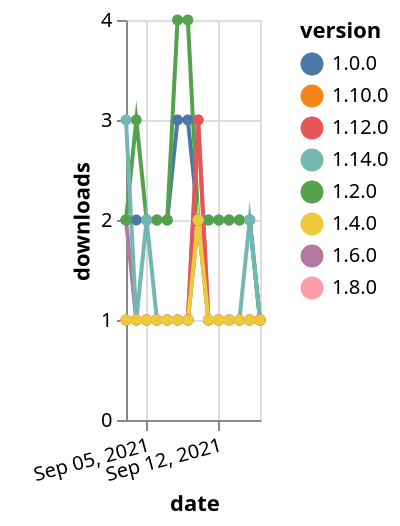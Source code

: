 {"$schema": "https://vega.github.io/schema/vega-lite/v5.json", "description": "A simple bar chart with embedded data.", "data": {"values": [{"date": "2021-09-03", "total": 203, "delta": 2, "version": "1.6.0"}, {"date": "2021-09-04", "total": 204, "delta": 1, "version": "1.6.0"}, {"date": "2021-09-05", "total": 205, "delta": 1, "version": "1.6.0"}, {"date": "2021-09-06", "total": 206, "delta": 1, "version": "1.6.0"}, {"date": "2021-09-07", "total": 207, "delta": 1, "version": "1.6.0"}, {"date": "2021-09-08", "total": 208, "delta": 1, "version": "1.6.0"}, {"date": "2021-09-09", "total": 209, "delta": 1, "version": "1.6.0"}, {"date": "2021-09-10", "total": 212, "delta": 3, "version": "1.6.0"}, {"date": "2021-09-11", "total": 213, "delta": 1, "version": "1.6.0"}, {"date": "2021-09-12", "total": 214, "delta": 1, "version": "1.6.0"}, {"date": "2021-09-13", "total": 215, "delta": 1, "version": "1.6.0"}, {"date": "2021-09-14", "total": 216, "delta": 1, "version": "1.6.0"}, {"date": "2021-09-15", "total": 217, "delta": 1, "version": "1.6.0"}, {"date": "2021-09-16", "total": 218, "delta": 1, "version": "1.6.0"}, {"date": "2021-09-03", "total": 187, "delta": 1, "version": "1.8.0"}, {"date": "2021-09-04", "total": 188, "delta": 1, "version": "1.8.0"}, {"date": "2021-09-05", "total": 189, "delta": 1, "version": "1.8.0"}, {"date": "2021-09-06", "total": 190, "delta": 1, "version": "1.8.0"}, {"date": "2021-09-07", "total": 191, "delta": 1, "version": "1.8.0"}, {"date": "2021-09-08", "total": 192, "delta": 1, "version": "1.8.0"}, {"date": "2021-09-09", "total": 193, "delta": 1, "version": "1.8.0"}, {"date": "2021-09-10", "total": 195, "delta": 2, "version": "1.8.0"}, {"date": "2021-09-11", "total": 196, "delta": 1, "version": "1.8.0"}, {"date": "2021-09-12", "total": 197, "delta": 1, "version": "1.8.0"}, {"date": "2021-09-13", "total": 198, "delta": 1, "version": "1.8.0"}, {"date": "2021-09-14", "total": 199, "delta": 1, "version": "1.8.0"}, {"date": "2021-09-15", "total": 200, "delta": 1, "version": "1.8.0"}, {"date": "2021-09-16", "total": 201, "delta": 1, "version": "1.8.0"}, {"date": "2021-09-03", "total": 156, "delta": 1, "version": "1.10.0"}, {"date": "2021-09-04", "total": 157, "delta": 1, "version": "1.10.0"}, {"date": "2021-09-05", "total": 158, "delta": 1, "version": "1.10.0"}, {"date": "2021-09-06", "total": 159, "delta": 1, "version": "1.10.0"}, {"date": "2021-09-07", "total": 160, "delta": 1, "version": "1.10.0"}, {"date": "2021-09-08", "total": 161, "delta": 1, "version": "1.10.0"}, {"date": "2021-09-09", "total": 162, "delta": 1, "version": "1.10.0"}, {"date": "2021-09-10", "total": 164, "delta": 2, "version": "1.10.0"}, {"date": "2021-09-11", "total": 165, "delta": 1, "version": "1.10.0"}, {"date": "2021-09-12", "total": 166, "delta": 1, "version": "1.10.0"}, {"date": "2021-09-13", "total": 167, "delta": 1, "version": "1.10.0"}, {"date": "2021-09-14", "total": 168, "delta": 1, "version": "1.10.0"}, {"date": "2021-09-15", "total": 169, "delta": 1, "version": "1.10.0"}, {"date": "2021-09-16", "total": 170, "delta": 1, "version": "1.10.0"}, {"date": "2021-09-03", "total": 2317, "delta": 2, "version": "1.0.0"}, {"date": "2021-09-04", "total": 2319, "delta": 2, "version": "1.0.0"}, {"date": "2021-09-05", "total": 2321, "delta": 2, "version": "1.0.0"}, {"date": "2021-09-06", "total": 2323, "delta": 2, "version": "1.0.0"}, {"date": "2021-09-07", "total": 2325, "delta": 2, "version": "1.0.0"}, {"date": "2021-09-08", "total": 2328, "delta": 3, "version": "1.0.0"}, {"date": "2021-09-09", "total": 2331, "delta": 3, "version": "1.0.0"}, {"date": "2021-09-10", "total": 2333, "delta": 2, "version": "1.0.0"}, {"date": "2021-09-11", "total": 2335, "delta": 2, "version": "1.0.0"}, {"date": "2021-09-12", "total": 2337, "delta": 2, "version": "1.0.0"}, {"date": "2021-09-13", "total": 2339, "delta": 2, "version": "1.0.0"}, {"date": "2021-09-14", "total": 2341, "delta": 2, "version": "1.0.0"}, {"date": "2021-09-15", "total": 2343, "delta": 2, "version": "1.0.0"}, {"date": "2021-09-16", "total": 2344, "delta": 1, "version": "1.0.0"}, {"date": "2021-09-03", "total": 2440, "delta": 2, "version": "1.2.0"}, {"date": "2021-09-04", "total": 2443, "delta": 3, "version": "1.2.0"}, {"date": "2021-09-05", "total": 2445, "delta": 2, "version": "1.2.0"}, {"date": "2021-09-06", "total": 2447, "delta": 2, "version": "1.2.0"}, {"date": "2021-09-07", "total": 2449, "delta": 2, "version": "1.2.0"}, {"date": "2021-09-08", "total": 2453, "delta": 4, "version": "1.2.0"}, {"date": "2021-09-09", "total": 2457, "delta": 4, "version": "1.2.0"}, {"date": "2021-09-10", "total": 2459, "delta": 2, "version": "1.2.0"}, {"date": "2021-09-11", "total": 2461, "delta": 2, "version": "1.2.0"}, {"date": "2021-09-12", "total": 2463, "delta": 2, "version": "1.2.0"}, {"date": "2021-09-13", "total": 2465, "delta": 2, "version": "1.2.0"}, {"date": "2021-09-14", "total": 2467, "delta": 2, "version": "1.2.0"}, {"date": "2021-09-15", "total": 2469, "delta": 2, "version": "1.2.0"}, {"date": "2021-09-16", "total": 2470, "delta": 1, "version": "1.2.0"}, {"date": "2021-09-03", "total": 118, "delta": 3, "version": "1.14.0"}, {"date": "2021-09-04", "total": 119, "delta": 1, "version": "1.14.0"}, {"date": "2021-09-05", "total": 121, "delta": 2, "version": "1.14.0"}, {"date": "2021-09-06", "total": 122, "delta": 1, "version": "1.14.0"}, {"date": "2021-09-07", "total": 123, "delta": 1, "version": "1.14.0"}, {"date": "2021-09-08", "total": 124, "delta": 1, "version": "1.14.0"}, {"date": "2021-09-09", "total": 125, "delta": 1, "version": "1.14.0"}, {"date": "2021-09-10", "total": 127, "delta": 2, "version": "1.14.0"}, {"date": "2021-09-11", "total": 128, "delta": 1, "version": "1.14.0"}, {"date": "2021-09-12", "total": 129, "delta": 1, "version": "1.14.0"}, {"date": "2021-09-13", "total": 130, "delta": 1, "version": "1.14.0"}, {"date": "2021-09-14", "total": 131, "delta": 1, "version": "1.14.0"}, {"date": "2021-09-15", "total": 133, "delta": 2, "version": "1.14.0"}, {"date": "2021-09-16", "total": 134, "delta": 1, "version": "1.14.0"}, {"date": "2021-09-03", "total": 167, "delta": 1, "version": "1.12.0"}, {"date": "2021-09-04", "total": 168, "delta": 1, "version": "1.12.0"}, {"date": "2021-09-05", "total": 169, "delta": 1, "version": "1.12.0"}, {"date": "2021-09-06", "total": 170, "delta": 1, "version": "1.12.0"}, {"date": "2021-09-07", "total": 171, "delta": 1, "version": "1.12.0"}, {"date": "2021-09-08", "total": 172, "delta": 1, "version": "1.12.0"}, {"date": "2021-09-09", "total": 173, "delta": 1, "version": "1.12.0"}, {"date": "2021-09-10", "total": 176, "delta": 3, "version": "1.12.0"}, {"date": "2021-09-11", "total": 177, "delta": 1, "version": "1.12.0"}, {"date": "2021-09-12", "total": 178, "delta": 1, "version": "1.12.0"}, {"date": "2021-09-13", "total": 179, "delta": 1, "version": "1.12.0"}, {"date": "2021-09-14", "total": 180, "delta": 1, "version": "1.12.0"}, {"date": "2021-09-15", "total": 181, "delta": 1, "version": "1.12.0"}, {"date": "2021-09-16", "total": 182, "delta": 1, "version": "1.12.0"}, {"date": "2021-09-03", "total": 225, "delta": 1, "version": "1.4.0"}, {"date": "2021-09-04", "total": 226, "delta": 1, "version": "1.4.0"}, {"date": "2021-09-05", "total": 227, "delta": 1, "version": "1.4.0"}, {"date": "2021-09-06", "total": 228, "delta": 1, "version": "1.4.0"}, {"date": "2021-09-07", "total": 229, "delta": 1, "version": "1.4.0"}, {"date": "2021-09-08", "total": 230, "delta": 1, "version": "1.4.0"}, {"date": "2021-09-09", "total": 231, "delta": 1, "version": "1.4.0"}, {"date": "2021-09-10", "total": 233, "delta": 2, "version": "1.4.0"}, {"date": "2021-09-11", "total": 234, "delta": 1, "version": "1.4.0"}, {"date": "2021-09-12", "total": 235, "delta": 1, "version": "1.4.0"}, {"date": "2021-09-13", "total": 236, "delta": 1, "version": "1.4.0"}, {"date": "2021-09-14", "total": 237, "delta": 1, "version": "1.4.0"}, {"date": "2021-09-15", "total": 238, "delta": 1, "version": "1.4.0"}, {"date": "2021-09-16", "total": 239, "delta": 1, "version": "1.4.0"}]}, "width": "container", "mark": {"type": "line", "point": {"filled": true}}, "encoding": {"x": {"field": "date", "type": "temporal", "timeUnit": "yearmonthdate", "title": "date", "axis": {"labelAngle": -15}}, "y": {"field": "delta", "type": "quantitative", "title": "downloads"}, "color": {"field": "version", "type": "nominal"}, "tooltip": {"field": "delta"}}}